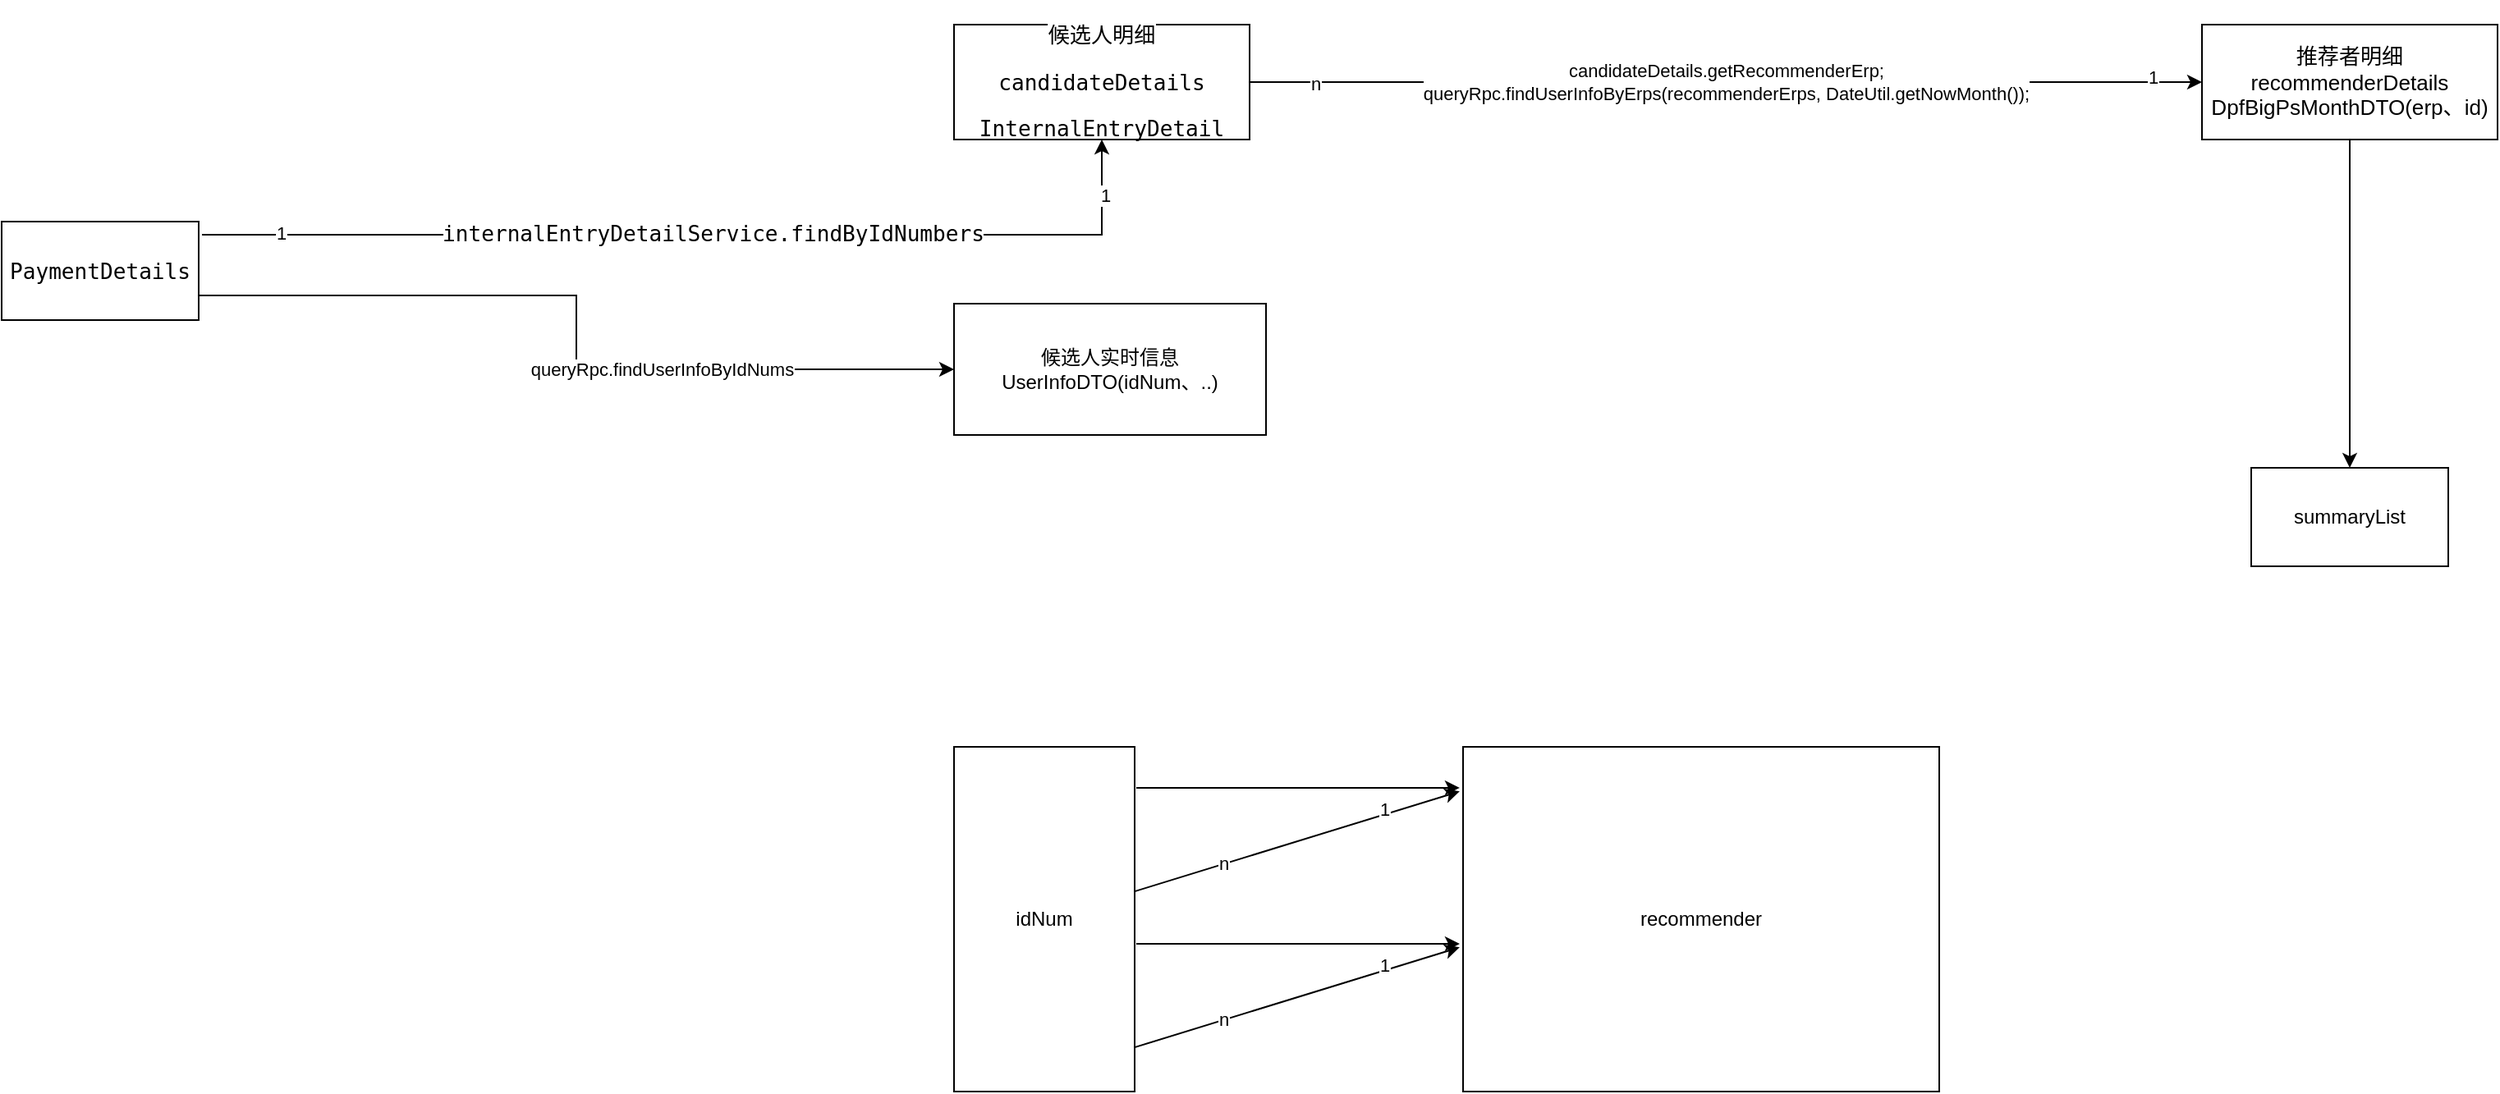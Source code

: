 <mxfile version="16.2.7" type="github">
  <diagram id="u1kCTpeqTA33msJOPd5H" name="Page-1">
    <mxGraphModel dx="1298" dy="756" grid="1" gridSize="10" guides="1" tooltips="1" connect="1" arrows="1" fold="1" page="1" pageScale="1" pageWidth="827" pageHeight="1169" math="0" shadow="0">
      <root>
        <mxCell id="0" />
        <mxCell id="1" parent="0" />
        <mxCell id="w0Q0EJokFVjsJilTZEPL-3" value="" style="edgeStyle=orthogonalEdgeStyle;rounded=0;orthogonalLoop=1;jettySize=auto;html=1;exitX=1.017;exitY=0.133;exitDx=0;exitDy=0;exitPerimeter=0;" edge="1" parent="1" source="w0Q0EJokFVjsJilTZEPL-1" target="w0Q0EJokFVjsJilTZEPL-2">
          <mxGeometry relative="1" as="geometry" />
        </mxCell>
        <mxCell id="w0Q0EJokFVjsJilTZEPL-4" value="&lt;span style=&quot;font-family: &amp;#34;jetbrains mono&amp;#34; , monospace ; font-size: 9.8pt&quot;&gt;internalEntryDetailService&lt;/span&gt;&lt;span style=&quot;font-family: &amp;#34;jetbrains mono&amp;#34; , monospace ; font-size: 9.8pt&quot;&gt;.findByIdNumbers&lt;/span&gt;" style="edgeLabel;html=1;align=center;verticalAlign=middle;resizable=0;points=[];labelBackgroundColor=#FFFFFF;fontColor=#000000;" vertex="1" connectable="0" parent="w0Q0EJokFVjsJilTZEPL-3">
          <mxGeometry x="0.025" y="1" relative="1" as="geometry">
            <mxPoint as="offset" />
          </mxGeometry>
        </mxCell>
        <mxCell id="w0Q0EJokFVjsJilTZEPL-28" value="1" style="edgeLabel;html=1;align=center;verticalAlign=middle;resizable=0;points=[];fontColor=#000000;" vertex="1" connectable="0" parent="w0Q0EJokFVjsJilTZEPL-3">
          <mxGeometry x="-0.842" y="1" relative="1" as="geometry">
            <mxPoint as="offset" />
          </mxGeometry>
        </mxCell>
        <mxCell id="w0Q0EJokFVjsJilTZEPL-29" value="1" style="edgeLabel;html=1;align=center;verticalAlign=middle;resizable=0;points=[];fontColor=#000000;" vertex="1" connectable="0" parent="w0Q0EJokFVjsJilTZEPL-3">
          <mxGeometry x="0.888" y="-2" relative="1" as="geometry">
            <mxPoint as="offset" />
          </mxGeometry>
        </mxCell>
        <mxCell id="w0Q0EJokFVjsJilTZEPL-9" style="edgeStyle=orthogonalEdgeStyle;rounded=0;orthogonalLoop=1;jettySize=auto;html=1;exitX=1;exitY=0.75;exitDx=0;exitDy=0;entryX=0;entryY=0.5;entryDx=0;entryDy=0;fontColor=#000000;" edge="1" parent="1" source="w0Q0EJokFVjsJilTZEPL-1" target="w0Q0EJokFVjsJilTZEPL-5">
          <mxGeometry relative="1" as="geometry" />
        </mxCell>
        <mxCell id="w0Q0EJokFVjsJilTZEPL-12" value="queryRpc.findUserInfoByIdNums" style="edgeLabel;html=1;align=center;verticalAlign=middle;resizable=0;points=[];fontColor=#000000;" vertex="1" connectable="0" parent="w0Q0EJokFVjsJilTZEPL-9">
          <mxGeometry x="0.685" y="2" relative="1" as="geometry">
            <mxPoint x="-99" y="2" as="offset" />
          </mxGeometry>
        </mxCell>
        <mxCell id="w0Q0EJokFVjsJilTZEPL-1" value="&lt;pre style=&quot;font-family: &amp;quot;jetbrains mono&amp;quot;, monospace; font-size: 9.8pt;&quot;&gt;&lt;pre style=&quot;font-family: &amp;quot;jetbrains mono&amp;quot; , monospace ; font-size: 9.8pt&quot;&gt;PaymentDetails&lt;/pre&gt;&lt;/pre&gt;" style="rounded=0;whiteSpace=wrap;html=1;labelBackgroundColor=#FFFFFF;fontColor=#000000;" vertex="1" parent="1">
          <mxGeometry x="70" y="220" width="120" height="60" as="geometry" />
        </mxCell>
        <mxCell id="w0Q0EJokFVjsJilTZEPL-14" value="" style="edgeStyle=orthogonalEdgeStyle;rounded=0;orthogonalLoop=1;jettySize=auto;html=1;fontColor=#000000;" edge="1" parent="1" source="w0Q0EJokFVjsJilTZEPL-2" target="w0Q0EJokFVjsJilTZEPL-13">
          <mxGeometry relative="1" as="geometry" />
        </mxCell>
        <mxCell id="w0Q0EJokFVjsJilTZEPL-15" value="&lt;span style=&quot;font-size: 11px&quot;&gt;candidateDetails.getRecommenderErp;&lt;/span&gt;&lt;br&gt;queryRpc.findUserInfoByErps(recommenderErps, DateUtil.getNowMonth());" style="edgeLabel;html=1;align=center;verticalAlign=middle;resizable=0;points=[];fontColor=#000000;" vertex="1" connectable="0" parent="w0Q0EJokFVjsJilTZEPL-14">
          <mxGeometry x="0.434" y="1" relative="1" as="geometry">
            <mxPoint x="-126" y="1" as="offset" />
          </mxGeometry>
        </mxCell>
        <mxCell id="w0Q0EJokFVjsJilTZEPL-30" value="n" style="edgeLabel;html=1;align=center;verticalAlign=middle;resizable=0;points=[];fontColor=#000000;" vertex="1" connectable="0" parent="w0Q0EJokFVjsJilTZEPL-14">
          <mxGeometry x="-0.862" y="-1" relative="1" as="geometry">
            <mxPoint as="offset" />
          </mxGeometry>
        </mxCell>
        <mxCell id="w0Q0EJokFVjsJilTZEPL-31" value="1" style="edgeLabel;html=1;align=center;verticalAlign=middle;resizable=0;points=[];fontColor=#000000;" vertex="1" connectable="0" parent="w0Q0EJokFVjsJilTZEPL-14">
          <mxGeometry x="0.897" y="3" relative="1" as="geometry">
            <mxPoint as="offset" />
          </mxGeometry>
        </mxCell>
        <mxCell id="w0Q0EJokFVjsJilTZEPL-2" value="&lt;pre style=&quot;font-family: &amp;#34;jetbrains mono&amp;#34; , monospace ; font-size: 9.8pt&quot;&gt;&lt;span style=&quot;background-color: rgb(255 , 255 , 255)&quot;&gt;候选人明细&lt;/span&gt;&lt;/pre&gt;&lt;font face=&quot;jetbrains mono, monospace&quot;&gt;&lt;span style=&quot;font-size: 13.067px&quot;&gt;candidateDetails&lt;/span&gt;&lt;/font&gt;&lt;pre style=&quot;font-family: &amp;#34;jetbrains mono&amp;#34; , monospace ; font-size: 9.8pt&quot;&gt;InternalEntryDetail&lt;/pre&gt;" style="whiteSpace=wrap;html=1;rounded=0;" vertex="1" parent="1">
          <mxGeometry x="650" y="100" width="180" height="70" as="geometry" />
        </mxCell>
        <mxCell id="w0Q0EJokFVjsJilTZEPL-5" value="候选人实时信息&lt;br&gt;UserInfoDTO(idNum、..)" style="whiteSpace=wrap;html=1;rounded=0;" vertex="1" parent="1">
          <mxGeometry x="650" y="270" width="190" height="80" as="geometry" />
        </mxCell>
        <mxCell id="w0Q0EJokFVjsJilTZEPL-17" style="edgeStyle=orthogonalEdgeStyle;rounded=0;orthogonalLoop=1;jettySize=auto;html=1;fontColor=#000000;" edge="1" parent="1" source="w0Q0EJokFVjsJilTZEPL-13" target="w0Q0EJokFVjsJilTZEPL-16">
          <mxGeometry relative="1" as="geometry" />
        </mxCell>
        <mxCell id="w0Q0EJokFVjsJilTZEPL-13" value="&lt;span style=&quot;font-size: 13.067px&quot;&gt;推荐者明细&lt;/span&gt;&lt;br&gt;&lt;span style=&quot;font-size: 13.067px&quot;&gt;recommenderDetails&lt;/span&gt;&lt;br&gt;&lt;span style=&quot;font-size: 13.067px&quot;&gt;DpfBigPsMonthDTO(erp、id)&lt;/span&gt;" style="whiteSpace=wrap;html=1;rounded=0;" vertex="1" parent="1">
          <mxGeometry x="1410" y="100" width="180" height="70" as="geometry" />
        </mxCell>
        <mxCell id="w0Q0EJokFVjsJilTZEPL-16" value="summaryList" style="rounded=0;whiteSpace=wrap;html=1;labelBackgroundColor=#FFFFFF;fontColor=#000000;" vertex="1" parent="1">
          <mxGeometry x="1440" y="370" width="120" height="60" as="geometry" />
        </mxCell>
        <mxCell id="w0Q0EJokFVjsJilTZEPL-20" value="" style="rounded=0;orthogonalLoop=1;jettySize=auto;html=1;fontColor=#000000;entryX=-0.007;entryY=0.129;entryDx=0;entryDy=0;entryPerimeter=0;" edge="1" parent="1" source="w0Q0EJokFVjsJilTZEPL-18" target="w0Q0EJokFVjsJilTZEPL-19">
          <mxGeometry relative="1" as="geometry" />
        </mxCell>
        <mxCell id="w0Q0EJokFVjsJilTZEPL-21" value="n" style="edgeLabel;html=1;align=center;verticalAlign=middle;resizable=0;points=[];fontColor=#000000;" vertex="1" connectable="0" parent="w0Q0EJokFVjsJilTZEPL-20">
          <mxGeometry x="-0.45" y="1" relative="1" as="geometry">
            <mxPoint as="offset" />
          </mxGeometry>
        </mxCell>
        <mxCell id="w0Q0EJokFVjsJilTZEPL-22" value="1" style="edgeLabel;html=1;align=center;verticalAlign=middle;resizable=0;points=[];fontColor=#000000;" vertex="1" connectable="0" parent="w0Q0EJokFVjsJilTZEPL-20">
          <mxGeometry x="0.547" y="3" relative="1" as="geometry">
            <mxPoint as="offset" />
          </mxGeometry>
        </mxCell>
        <mxCell id="w0Q0EJokFVjsJilTZEPL-23" style="edgeStyle=none;rounded=0;orthogonalLoop=1;jettySize=auto;html=1;entryX=-0.007;entryY=0.119;entryDx=0;entryDy=0;fontColor=#000000;exitX=1.009;exitY=0.119;exitDx=0;exitDy=0;entryPerimeter=0;exitPerimeter=0;" edge="1" parent="1" source="w0Q0EJokFVjsJilTZEPL-18" target="w0Q0EJokFVjsJilTZEPL-19">
          <mxGeometry relative="1" as="geometry" />
        </mxCell>
        <mxCell id="w0Q0EJokFVjsJilTZEPL-18" value="idNum" style="rounded=0;whiteSpace=wrap;html=1;labelBackgroundColor=#FFFFFF;fontColor=#000000;" vertex="1" parent="1">
          <mxGeometry x="650" y="540" width="110" height="210" as="geometry" />
        </mxCell>
        <mxCell id="w0Q0EJokFVjsJilTZEPL-19" value="recommender" style="rounded=0;whiteSpace=wrap;html=1;labelBackgroundColor=#FFFFFF;fontColor=#000000;" vertex="1" parent="1">
          <mxGeometry x="960" y="540" width="290" height="210" as="geometry" />
        </mxCell>
        <mxCell id="w0Q0EJokFVjsJilTZEPL-24" value="" style="rounded=0;orthogonalLoop=1;jettySize=auto;html=1;fontColor=#000000;entryX=-0.007;entryY=0.129;entryDx=0;entryDy=0;entryPerimeter=0;" edge="1" parent="1">
          <mxGeometry relative="1" as="geometry">
            <mxPoint x="760" y="723.071" as="sourcePoint" />
            <mxPoint x="957.97" y="662.1" as="targetPoint" />
          </mxGeometry>
        </mxCell>
        <mxCell id="w0Q0EJokFVjsJilTZEPL-25" value="n" style="edgeLabel;html=1;align=center;verticalAlign=middle;resizable=0;points=[];fontColor=#000000;" vertex="1" connectable="0" parent="w0Q0EJokFVjsJilTZEPL-24">
          <mxGeometry x="-0.45" y="1" relative="1" as="geometry">
            <mxPoint as="offset" />
          </mxGeometry>
        </mxCell>
        <mxCell id="w0Q0EJokFVjsJilTZEPL-26" value="1" style="edgeLabel;html=1;align=center;verticalAlign=middle;resizable=0;points=[];fontColor=#000000;" vertex="1" connectable="0" parent="w0Q0EJokFVjsJilTZEPL-24">
          <mxGeometry x="0.547" y="3" relative="1" as="geometry">
            <mxPoint as="offset" />
          </mxGeometry>
        </mxCell>
        <mxCell id="w0Q0EJokFVjsJilTZEPL-27" style="edgeStyle=none;rounded=0;orthogonalLoop=1;jettySize=auto;html=1;entryX=-0.007;entryY=0.119;entryDx=0;entryDy=0;fontColor=#000000;exitX=1.009;exitY=0.119;exitDx=0;exitDy=0;entryPerimeter=0;exitPerimeter=0;" edge="1" parent="1">
          <mxGeometry relative="1" as="geometry">
            <mxPoint x="760.99" y="660" as="sourcePoint" />
            <mxPoint x="957.97" y="660" as="targetPoint" />
          </mxGeometry>
        </mxCell>
      </root>
    </mxGraphModel>
  </diagram>
</mxfile>
